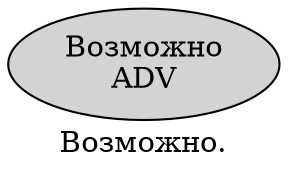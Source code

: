 digraph SENTENCE_2376 {
	graph [label="Возможно."]
	node [style=filled]
		0 [label="Возможно
ADV" color="" fillcolor=lightgray penwidth=1 shape=ellipse]
}